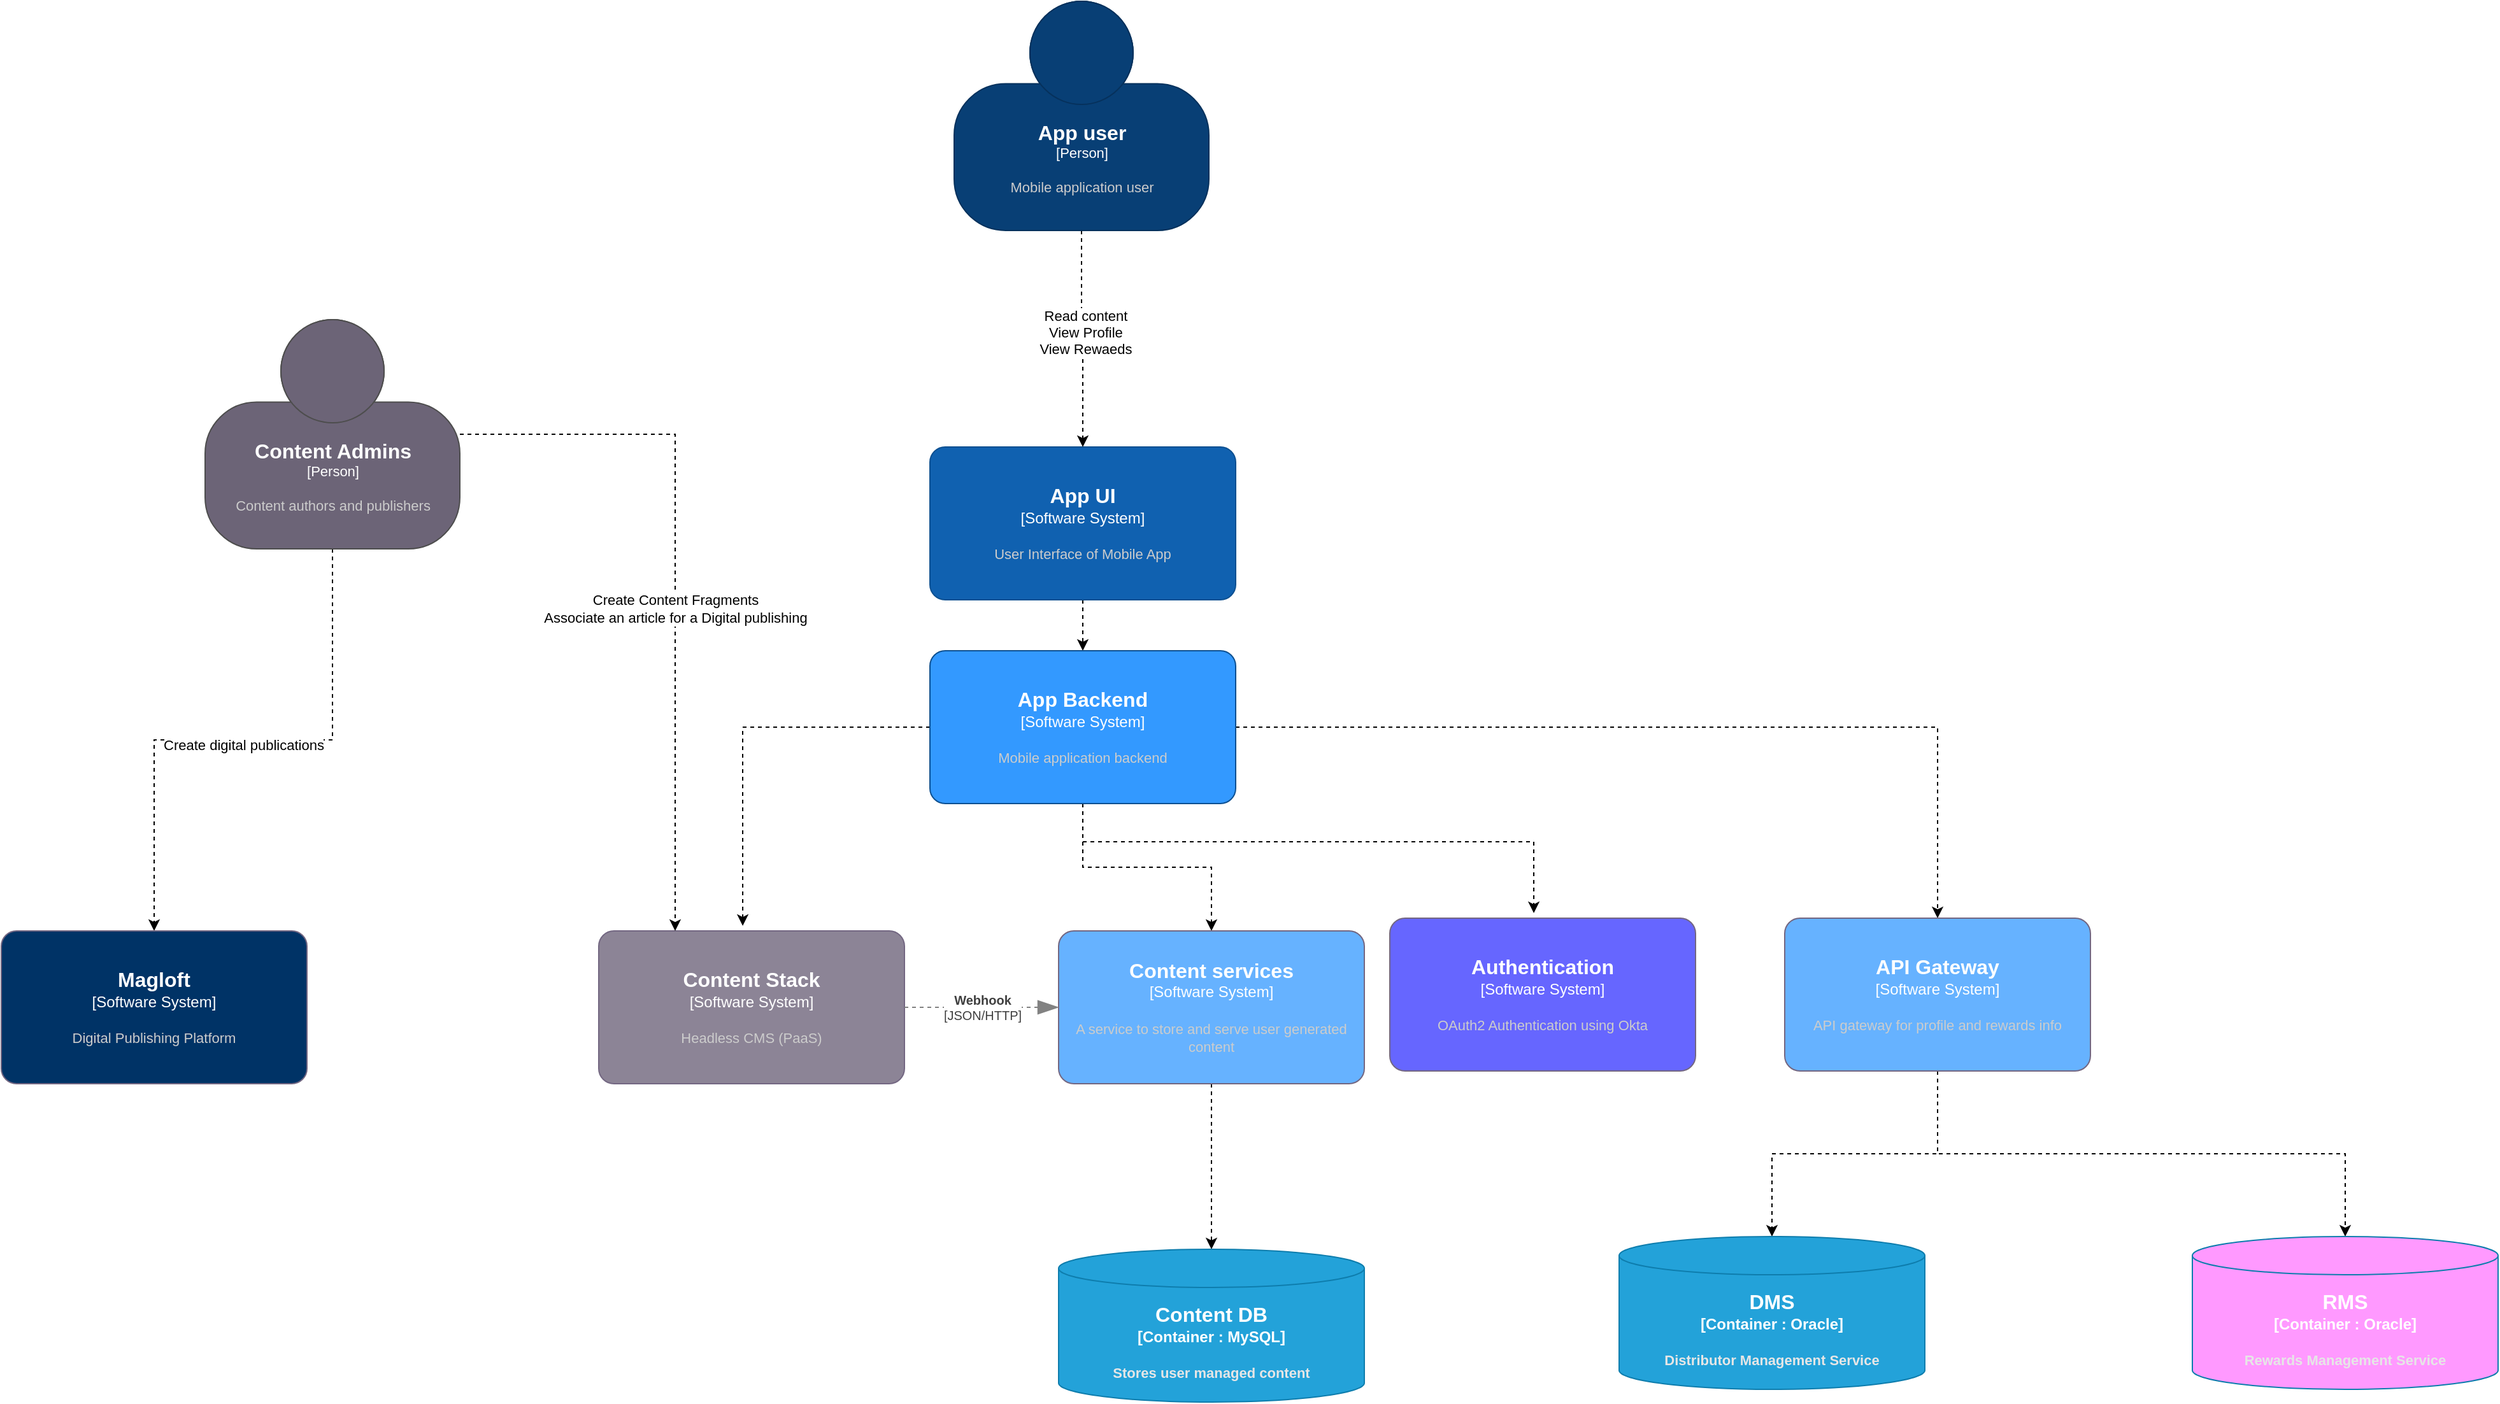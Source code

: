 <mxfile version="20.3.0" type="device"><diagram id="mq1VpVp0_CSA9VCIlEBG" name="Page-1"><mxGraphModel dx="3987" dy="4481" grid="1" gridSize="10" guides="1" tooltips="1" connect="1" arrows="1" fold="1" page="1" pageScale="1" pageWidth="827" pageHeight="1169" math="0" shadow="0"><root><mxCell id="0"/><mxCell id="1" parent="0"/><mxCell id="PTnfXramFr_dmQAV4FCz-1" style="edgeStyle=orthogonalEdgeStyle;rounded=0;orthogonalLoop=1;jettySize=auto;html=1;exitX=0.5;exitY=1;exitDx=0;exitDy=0;exitPerimeter=0;entryX=0.5;entryY=0;entryDx=0;entryDy=0;entryPerimeter=0;dashed=1;" edge="1" parent="1" source="PTnfXramFr_dmQAV4FCz-2" target="PTnfXramFr_dmQAV4FCz-7"><mxGeometry relative="1" as="geometry"/></mxCell><object c4Name="App UI" c4Type="Software System" c4Description="User Interface of Mobile App" label="&lt;font style=&quot;font-size: 16px&quot;&gt;&lt;b&gt;%c4Name%&lt;/b&gt;&lt;/font&gt;&lt;div&gt;[%c4Type%]&lt;/div&gt;&lt;br&gt;&lt;div&gt;&lt;font style=&quot;font-size: 11px&quot;&gt;&lt;font color=&quot;#cccccc&quot;&gt;%c4Description%&lt;/font&gt;&lt;/div&gt;" placeholders="1" id="PTnfXramFr_dmQAV4FCz-2"><mxCell style="rounded=1;whiteSpace=wrap;html=1;labelBackgroundColor=none;fillColor=#1061B0;fontColor=#ffffff;align=center;arcSize=10;strokeColor=#0D5091;metaEdit=1;resizable=0;points=[[0.25,0,0],[0.5,0,0],[0.75,0,0],[1,0.25,0],[1,0.5,0],[1,0.75,0],[0.75,1,0],[0.5,1,0],[0.25,1,0],[0,0.75,0],[0,0.5,0],[0,0.25,0]];" vertex="1" parent="1"><mxGeometry x="219" y="-1870" width="240" height="120" as="geometry"/></mxCell></object><mxCell id="PTnfXramFr_dmQAV4FCz-3" style="edgeStyle=orthogonalEdgeStyle;rounded=0;orthogonalLoop=1;jettySize=auto;html=1;entryX=0.471;entryY=-0.033;entryDx=0;entryDy=0;entryPerimeter=0;dashed=1;" edge="1" parent="1" source="PTnfXramFr_dmQAV4FCz-7" target="PTnfXramFr_dmQAV4FCz-8"><mxGeometry relative="1" as="geometry"/></mxCell><mxCell id="PTnfXramFr_dmQAV4FCz-4" style="edgeStyle=orthogonalEdgeStyle;rounded=0;orthogonalLoop=1;jettySize=auto;html=1;exitX=0.5;exitY=1;exitDx=0;exitDy=0;exitPerimeter=0;entryX=0.471;entryY=-0.033;entryDx=0;entryDy=0;entryPerimeter=0;dashed=1;" edge="1" parent="1" source="PTnfXramFr_dmQAV4FCz-7" target="PTnfXramFr_dmQAV4FCz-9"><mxGeometry relative="1" as="geometry"><Array as="points"><mxPoint x="339" y="-1560"/><mxPoint x="693" y="-1560"/></Array></mxGeometry></mxCell><mxCell id="PTnfXramFr_dmQAV4FCz-5" style="edgeStyle=orthogonalEdgeStyle;rounded=0;orthogonalLoop=1;jettySize=auto;html=1;dashed=1;" edge="1" parent="1" source="PTnfXramFr_dmQAV4FCz-7" target="PTnfXramFr_dmQAV4FCz-12"><mxGeometry relative="1" as="geometry"/></mxCell><mxCell id="PTnfXramFr_dmQAV4FCz-6" style="edgeStyle=orthogonalEdgeStyle;rounded=0;orthogonalLoop=1;jettySize=auto;html=1;exitX=0.5;exitY=1;exitDx=0;exitDy=0;exitPerimeter=0;entryX=0.5;entryY=0;entryDx=0;entryDy=0;entryPerimeter=0;dashed=1;" edge="1" parent="1" source="PTnfXramFr_dmQAV4FCz-7" target="PTnfXramFr_dmQAV4FCz-25"><mxGeometry relative="1" as="geometry"><Array as="points"><mxPoint x="339" y="-1540"/><mxPoint x="440" y="-1540"/></Array></mxGeometry></mxCell><object c4Name="App Backend" c4Type="Software System" c4Description="Mobile application backend" label="&lt;font style=&quot;font-size: 16px&quot;&gt;&lt;b&gt;%c4Name%&lt;/b&gt;&lt;/font&gt;&lt;div&gt;[%c4Type%]&lt;/div&gt;&lt;br&gt;&lt;div&gt;&lt;font style=&quot;font-size: 11px&quot;&gt;&lt;font color=&quot;#cccccc&quot;&gt;%c4Description%&lt;/font&gt;&lt;/div&gt;" placeholders="1" id="PTnfXramFr_dmQAV4FCz-7"><mxCell style="rounded=1;whiteSpace=wrap;html=1;labelBackgroundColor=none;fillColor=#3399FF;fontColor=#ffffff;align=center;arcSize=10;strokeColor=#0D5091;metaEdit=1;resizable=0;points=[[0.25,0,0],[0.5,0,0],[0.75,0,0],[1,0.25,0],[1,0.5,0],[1,0.75,0],[0.75,1,0],[0.5,1,0],[0.25,1,0],[0,0.75,0],[0,0.5,0],[0,0.25,0]];" vertex="1" parent="1"><mxGeometry x="219" y="-1710" width="240" height="120" as="geometry"/></mxCell></object><object placeholders="1" c4Name="Content Stack" c4Type="Software System" c4Description="Headless CMS (PaaS)" label="&lt;font style=&quot;font-size: 16px&quot;&gt;&lt;b&gt;%c4Name%&lt;/b&gt;&lt;/font&gt;&lt;div&gt;[%c4Type%]&lt;/div&gt;&lt;br&gt;&lt;div&gt;&lt;font style=&quot;font-size: 11px&quot;&gt;&lt;font color=&quot;#cccccc&quot;&gt;%c4Description%&lt;/font&gt;&lt;/div&gt;" id="PTnfXramFr_dmQAV4FCz-8"><mxCell style="rounded=1;whiteSpace=wrap;html=1;labelBackgroundColor=none;fillColor=#8C8496;fontColor=#ffffff;align=center;arcSize=10;strokeColor=#736782;metaEdit=1;resizable=0;points=[[0.25,0,0],[0.5,0,0],[0.75,0,0],[1,0.25,0],[1,0.5,0],[1,0.75,0],[0.75,1,0],[0.5,1,0],[0.25,1,0],[0,0.75,0],[0,0.5,0],[0,0.25,0]];" vertex="1" parent="1"><mxGeometry x="-41" y="-1490" width="240" height="120" as="geometry"/></mxCell></object><object placeholders="1" c4Name="Authentication" c4Type="Software System" c4Description="OAuth2 Authentication using Okta" label="&lt;font style=&quot;font-size: 16px&quot;&gt;&lt;b&gt;%c4Name%&lt;/b&gt;&lt;/font&gt;&lt;div&gt;[%c4Type%]&lt;/div&gt;&lt;br&gt;&lt;div&gt;&lt;font style=&quot;font-size: 11px&quot;&gt;&lt;font color=&quot;#cccccc&quot;&gt;%c4Description%&lt;/font&gt;&lt;/div&gt;" id="PTnfXramFr_dmQAV4FCz-9"><mxCell style="rounded=1;whiteSpace=wrap;html=1;labelBackgroundColor=none;fillColor=#6666FF;fontColor=#ffffff;align=center;arcSize=10;strokeColor=#736782;metaEdit=1;resizable=0;points=[[0.25,0,0],[0.5,0,0],[0.75,0,0],[1,0.25,0],[1,0.5,0],[1,0.75,0],[0.75,1,0],[0.5,1,0],[0.25,1,0],[0,0.75,0],[0,0.5,0],[0,0.25,0]];" vertex="1" parent="1"><mxGeometry x="580" y="-1500" width="240" height="120" as="geometry"/></mxCell></object><mxCell id="PTnfXramFr_dmQAV4FCz-10" style="edgeStyle=orthogonalEdgeStyle;rounded=0;orthogonalLoop=1;jettySize=auto;html=1;exitX=0.5;exitY=1;exitDx=0;exitDy=0;exitPerimeter=0;entryX=0.5;entryY=0;entryDx=0;entryDy=0;entryPerimeter=0;dashed=1;" edge="1" parent="1" source="PTnfXramFr_dmQAV4FCz-12" target="PTnfXramFr_dmQAV4FCz-22"><mxGeometry relative="1" as="geometry"/></mxCell><mxCell id="PTnfXramFr_dmQAV4FCz-11" style="edgeStyle=orthogonalEdgeStyle;rounded=0;orthogonalLoop=1;jettySize=auto;html=1;exitX=0.5;exitY=1;exitDx=0;exitDy=0;exitPerimeter=0;entryX=0.5;entryY=0;entryDx=0;entryDy=0;entryPerimeter=0;dashed=1;" edge="1" parent="1" source="PTnfXramFr_dmQAV4FCz-12" target="PTnfXramFr_dmQAV4FCz-23"><mxGeometry relative="1" as="geometry"/></mxCell><object placeholders="1" c4Name="API Gateway" c4Type="Software System" c4Description="API gateway for profile and rewards info" label="&lt;font style=&quot;font-size: 16px&quot;&gt;&lt;b&gt;%c4Name%&lt;/b&gt;&lt;/font&gt;&lt;div&gt;[%c4Type%]&lt;/div&gt;&lt;br&gt;&lt;div&gt;&lt;font style=&quot;font-size: 11px&quot;&gt;&lt;font color=&quot;#cccccc&quot;&gt;%c4Description%&lt;/font&gt;&lt;/div&gt;" id="PTnfXramFr_dmQAV4FCz-12"><mxCell style="rounded=1;whiteSpace=wrap;html=1;labelBackgroundColor=none;fillColor=#66B2FF;fontColor=#ffffff;align=center;arcSize=10;strokeColor=#736782;metaEdit=1;resizable=0;points=[[0.25,0,0],[0.5,0,0],[0.75,0,0],[1,0.25,0],[1,0.5,0],[1,0.75,0],[0.75,1,0],[0.5,1,0],[0.25,1,0],[0,0.75,0],[0,0.5,0],[0,0.25,0]];" vertex="1" parent="1"><mxGeometry x="890" y="-1500" width="240" height="120" as="geometry"/></mxCell></object><mxCell id="PTnfXramFr_dmQAV4FCz-13" style="edgeStyle=orthogonalEdgeStyle;rounded=0;orthogonalLoop=1;jettySize=auto;html=1;entryX=0.5;entryY=0;entryDx=0;entryDy=0;entryPerimeter=0;dashed=1;exitX=0.5;exitY=1;exitDx=0;exitDy=0;exitPerimeter=0;" edge="1" parent="1" source="PTnfXramFr_dmQAV4FCz-17" target="PTnfXramFr_dmQAV4FCz-21"><mxGeometry relative="1" as="geometry"/></mxCell><mxCell id="PTnfXramFr_dmQAV4FCz-14" value="Create digital publications" style="edgeLabel;html=1;align=center;verticalAlign=middle;resizable=0;points=[];" vertex="1" connectable="0" parent="PTnfXramFr_dmQAV4FCz-13"><mxGeometry y="4" relative="1" as="geometry"><mxPoint as="offset"/></mxGeometry></mxCell><mxCell id="PTnfXramFr_dmQAV4FCz-15" style="edgeStyle=orthogonalEdgeStyle;rounded=0;orthogonalLoop=1;jettySize=auto;html=1;entryX=0.25;entryY=0;entryDx=0;entryDy=0;entryPerimeter=0;dashed=1;" edge="1" parent="1" source="PTnfXramFr_dmQAV4FCz-17" target="PTnfXramFr_dmQAV4FCz-8"><mxGeometry relative="1" as="geometry"/></mxCell><mxCell id="PTnfXramFr_dmQAV4FCz-16" value="Create Content Fragments&lt;br&gt;Associate an article for a Digital publishing" style="edgeLabel;html=1;align=center;verticalAlign=middle;resizable=0;points=[];" vertex="1" connectable="0" parent="PTnfXramFr_dmQAV4FCz-15"><mxGeometry x="0.091" relative="1" as="geometry"><mxPoint y="1" as="offset"/></mxGeometry></mxCell><object placeholders="1" c4Name="Content Admins" c4Type="Person" c4Description="Content authors and publishers" label="&lt;font style=&quot;font-size: 16px&quot;&gt;&lt;b&gt;%c4Name%&lt;/b&gt;&lt;/font&gt;&lt;div&gt;[%c4Type%]&lt;/div&gt;&lt;br&gt;&lt;div&gt;&lt;font style=&quot;font-size: 11px&quot;&gt;&lt;font color=&quot;#cccccc&quot;&gt;%c4Description%&lt;/font&gt;&lt;/div&gt;" id="PTnfXramFr_dmQAV4FCz-17"><mxCell style="html=1;fontSize=11;dashed=0;whitespace=wrap;fillColor=#6C6477;strokeColor=#4D4D4D;fontColor=#ffffff;shape=mxgraph.c4.person2;align=center;metaEdit=1;points=[[0.5,0,0],[1,0.5,0],[1,0.75,0],[0.75,1,0],[0.5,1,0],[0.25,1,0],[0,0.75,0],[0,0.5,0]];resizable=0;" vertex="1" parent="1"><mxGeometry x="-350" y="-1970" width="200" height="180" as="geometry"/></mxCell></object><mxCell id="PTnfXramFr_dmQAV4FCz-18" style="edgeStyle=orthogonalEdgeStyle;rounded=0;orthogonalLoop=1;jettySize=auto;html=1;exitX=0.5;exitY=1;exitDx=0;exitDy=0;exitPerimeter=0;dashed=1;" edge="1" parent="1" source="PTnfXramFr_dmQAV4FCz-20" target="PTnfXramFr_dmQAV4FCz-2"><mxGeometry relative="1" as="geometry"/></mxCell><mxCell id="PTnfXramFr_dmQAV4FCz-19" value="Read content&lt;br&gt;View Profile&lt;br&gt;View Rewaeds" style="edgeLabel;html=1;align=center;verticalAlign=middle;resizable=0;points=[];" vertex="1" connectable="0" parent="PTnfXramFr_dmQAV4FCz-18"><mxGeometry x="-0.064" y="3" relative="1" as="geometry"><mxPoint as="offset"/></mxGeometry></mxCell><object placeholders="1" c4Name="App user" c4Type="Person" c4Description="Mobile application user" label="&lt;font style=&quot;font-size: 16px&quot;&gt;&lt;b&gt;%c4Name%&lt;/b&gt;&lt;/font&gt;&lt;div&gt;[%c4Type%]&lt;/div&gt;&lt;br&gt;&lt;div&gt;&lt;font style=&quot;font-size: 11px&quot;&gt;&lt;font color=&quot;#cccccc&quot;&gt;%c4Description%&lt;/font&gt;&lt;/div&gt;" id="PTnfXramFr_dmQAV4FCz-20"><mxCell style="html=1;fontSize=11;dashed=0;whitespace=wrap;fillColor=#083F75;strokeColor=#06315C;fontColor=#ffffff;shape=mxgraph.c4.person2;align=center;metaEdit=1;points=[[0.5,0,0],[1,0.5,0],[1,0.75,0],[0.75,1,0],[0.5,1,0],[0.25,1,0],[0,0.75,0],[0,0.5,0]];resizable=0;" vertex="1" parent="1"><mxGeometry x="238" y="-2220" width="200" height="180" as="geometry"/></mxCell></object><object placeholders="1" c4Name="Magloft" c4Type="Software System" c4Description="Digital Publishing Platform" label="&lt;font style=&quot;font-size: 16px&quot;&gt;&lt;b&gt;%c4Name%&lt;/b&gt;&lt;/font&gt;&lt;div&gt;[%c4Type%]&lt;/div&gt;&lt;br&gt;&lt;div&gt;&lt;font style=&quot;font-size: 11px&quot;&gt;&lt;font color=&quot;#cccccc&quot;&gt;%c4Description%&lt;/font&gt;&lt;/div&gt;" id="PTnfXramFr_dmQAV4FCz-21"><mxCell style="rounded=1;whiteSpace=wrap;html=1;labelBackgroundColor=none;fillColor=#003366;fontColor=#ffffff;align=center;arcSize=10;strokeColor=#736782;metaEdit=1;resizable=0;points=[[0.25,0,0],[0.5,0,0],[0.75,0,0],[1,0.25,0],[1,0.5,0],[1,0.75,0],[0.75,1,0],[0.5,1,0],[0.25,1,0],[0,0.75,0],[0,0.5,0],[0,0.25,0]];" vertex="1" parent="1"><mxGeometry x="-510" y="-1490" width="240" height="120" as="geometry"/></mxCell></object><object placeholders="1" c4Type="DMS" c4Container="Container " c4Technology="Oracle" c4Description="Distributor Management Service" label="&lt;font style=&quot;font-size: 16px&quot;&gt;&lt;b&gt;%c4Type%&lt;/font&gt;&lt;div&gt;[%c4Container%:&amp;nbsp;%c4Technology%]&lt;/div&gt;&lt;br&gt;&lt;div&gt;&lt;font style=&quot;font-size: 11px&quot;&gt;&lt;font color=&quot;#E6E6E6&quot;&gt;%c4Description%&lt;/font&gt;&lt;/div&gt;" id="PTnfXramFr_dmQAV4FCz-22"><mxCell style="shape=cylinder3;size=15;whiteSpace=wrap;html=1;boundedLbl=1;rounded=0;labelBackgroundColor=none;fillColor=#23A2D9;fontSize=12;fontColor=#ffffff;align=center;strokeColor=#0E7DAD;metaEdit=1;points=[[0.5,0,0],[1,0.25,0],[1,0.5,0],[1,0.75,0],[0.5,1,0],[0,0.75,0],[0,0.5,0],[0,0.25,0]];resizable=0;" vertex="1" parent="1"><mxGeometry x="760" y="-1250" width="240" height="120" as="geometry"/></mxCell></object><object placeholders="1" c4Type="RMS" c4Container="Container " c4Technology="Oracle" c4Description="Rewards Management Service" label="&lt;font style=&quot;font-size: 16px&quot;&gt;&lt;b&gt;%c4Type%&lt;/font&gt;&lt;div&gt;[%c4Container%:&amp;nbsp;%c4Technology%]&lt;/div&gt;&lt;br&gt;&lt;div&gt;&lt;font style=&quot;font-size: 11px&quot;&gt;&lt;font color=&quot;#E6E6E6&quot;&gt;%c4Description%&lt;/font&gt;&lt;/div&gt;" id="PTnfXramFr_dmQAV4FCz-23"><mxCell style="shape=cylinder3;size=15;whiteSpace=wrap;html=1;boundedLbl=1;rounded=0;labelBackgroundColor=none;fillColor=#FF99FF;fontSize=12;fontColor=#ffffff;align=center;strokeColor=#0E7DAD;metaEdit=1;points=[[0.5,0,0],[1,0.25,0],[1,0.5,0],[1,0.75,0],[0.5,1,0],[0,0.75,0],[0,0.5,0],[0,0.25,0]];resizable=0;" vertex="1" parent="1"><mxGeometry x="1210" y="-1250" width="240" height="120" as="geometry"/></mxCell></object><mxCell id="PTnfXramFr_dmQAV4FCz-24" style="edgeStyle=orthogonalEdgeStyle;rounded=0;orthogonalLoop=1;jettySize=auto;html=1;exitX=0.5;exitY=1;exitDx=0;exitDy=0;exitPerimeter=0;entryX=0.5;entryY=0;entryDx=0;entryDy=0;entryPerimeter=0;dashed=1;" edge="1" parent="1" source="PTnfXramFr_dmQAV4FCz-25" target="PTnfXramFr_dmQAV4FCz-27"><mxGeometry relative="1" as="geometry"/></mxCell><object placeholders="1" c4Name="Content services" c4Type="Software System" c4Description="A service to store and serve user generated content" label="&lt;font style=&quot;font-size: 16px&quot;&gt;&lt;b&gt;%c4Name%&lt;/b&gt;&lt;/font&gt;&lt;div&gt;[%c4Type%]&lt;/div&gt;&lt;br&gt;&lt;div&gt;&lt;font style=&quot;font-size: 11px&quot;&gt;&lt;font color=&quot;#cccccc&quot;&gt;%c4Description%&lt;/font&gt;&lt;/div&gt;" id="PTnfXramFr_dmQAV4FCz-25"><mxCell style="rounded=1;whiteSpace=wrap;html=1;labelBackgroundColor=none;fillColor=#66B2FF;fontColor=#ffffff;align=center;arcSize=10;strokeColor=#736782;metaEdit=1;resizable=0;points=[[0.25,0,0],[0.5,0,0],[0.75,0,0],[1,0.25,0],[1,0.5,0],[1,0.75,0],[0.75,1,0],[0.5,1,0],[0.25,1,0],[0,0.75,0],[0,0.5,0],[0,0.25,0]];" vertex="1" parent="1"><mxGeometry x="320" y="-1490" width="240" height="120" as="geometry"/></mxCell></object><object placeholders="1" c4Type="Relationship" c4Technology="JSON/HTTP" c4Description="Webhook" label="&lt;div style=&quot;text-align: left&quot;&gt;&lt;div style=&quot;text-align: center&quot;&gt;&lt;b&gt;%c4Description%&lt;/b&gt;&lt;/div&gt;&lt;div style=&quot;text-align: center&quot;&gt;[%c4Technology%]&lt;/div&gt;&lt;/div&gt;" id="PTnfXramFr_dmQAV4FCz-26"><mxCell style="endArrow=blockThin;html=1;fontSize=10;fontColor=#404040;strokeWidth=1;endFill=1;strokeColor=#828282;elbow=vertical;metaEdit=1;endSize=14;startSize=14;jumpStyle=arc;jumpSize=16;rounded=0;edgeStyle=orthogonalEdgeStyle;dashed=1;exitX=1;exitY=0.5;exitDx=0;exitDy=0;exitPerimeter=0;entryX=0;entryY=0.5;entryDx=0;entryDy=0;entryPerimeter=0;" edge="1" parent="1" source="PTnfXramFr_dmQAV4FCz-8" target="PTnfXramFr_dmQAV4FCz-25"><mxGeometry width="240" relative="1" as="geometry"><mxPoint x="170" y="-1310" as="sourcePoint"/><mxPoint x="280" y="-1430" as="targetPoint"/></mxGeometry></mxCell></object><object placeholders="1" c4Type="Content DB" c4Container="Container " c4Technology="MySQL" c4Description="Stores user managed content" label="&lt;font style=&quot;font-size: 16px&quot;&gt;&lt;b&gt;%c4Type%&lt;/font&gt;&lt;div&gt;[%c4Container%:&amp;nbsp;%c4Technology%]&lt;/div&gt;&lt;br&gt;&lt;div&gt;&lt;font style=&quot;font-size: 11px&quot;&gt;&lt;font color=&quot;#E6E6E6&quot;&gt;%c4Description%&lt;/font&gt;&lt;/div&gt;" id="PTnfXramFr_dmQAV4FCz-27"><mxCell style="shape=cylinder3;size=15;whiteSpace=wrap;html=1;boundedLbl=1;rounded=0;labelBackgroundColor=none;fillColor=#23A2D9;fontSize=12;fontColor=#ffffff;align=center;strokeColor=#0E7DAD;metaEdit=1;points=[[0.5,0,0],[1,0.25,0],[1,0.5,0],[1,0.75,0],[0.5,1,0],[0,0.75,0],[0,0.5,0],[0,0.25,0]];resizable=0;" vertex="1" parent="1"><mxGeometry x="320" y="-1240" width="240" height="120" as="geometry"/></mxCell></object></root></mxGraphModel></diagram></mxfile>